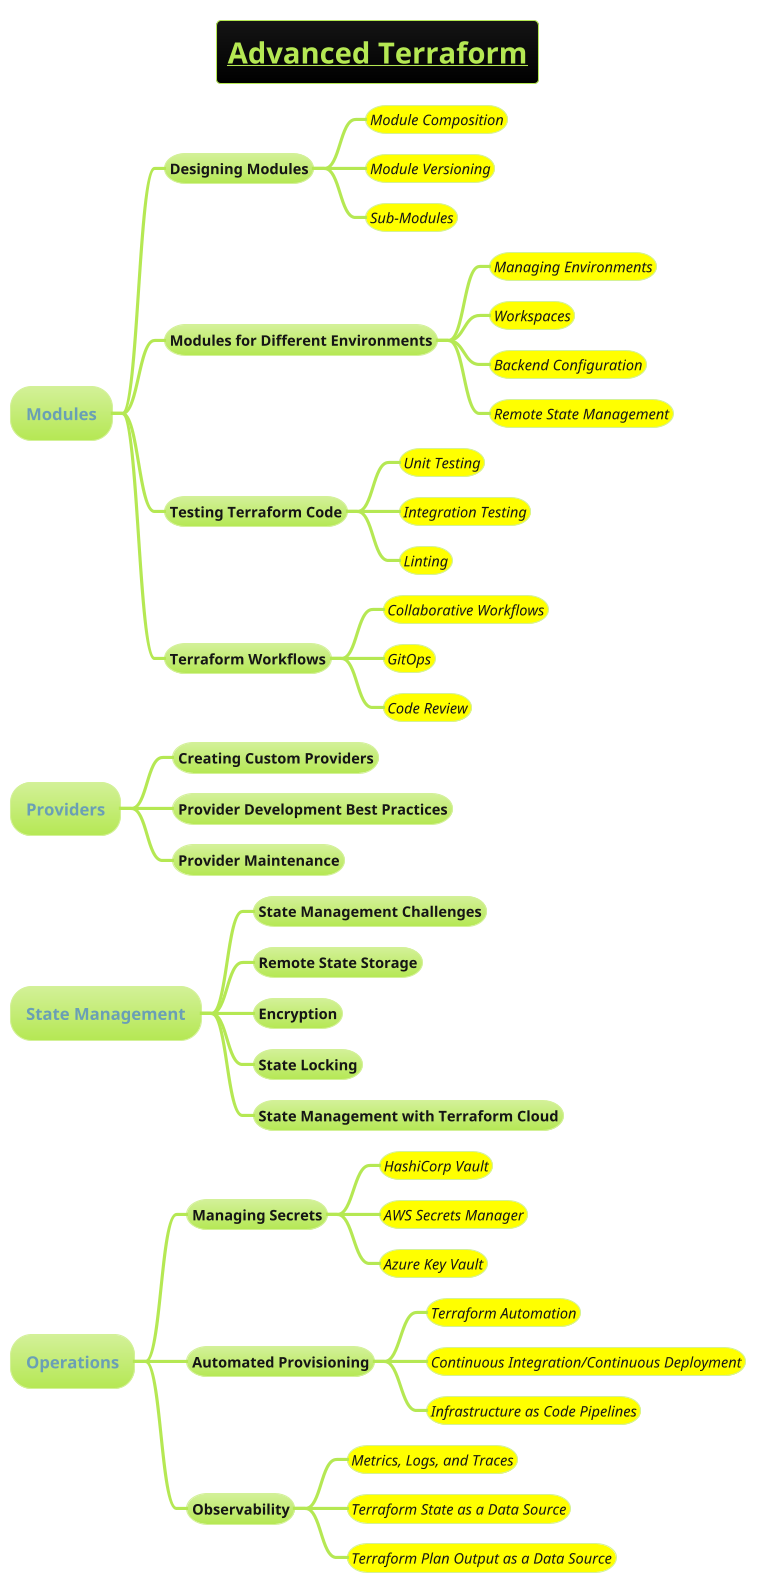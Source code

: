 @startmindmap
title =__Advanced Terraform__
!theme hacker

* Modules
** Designing Modules
***[#yellow] ====<size:14>Module Composition
***[#yellow] ====<size:14>Module Versioning
***[#yellow] ====<size:14>Sub-Modules
** Modules for Different Environments
***[#yellow] ====<size:14>Managing Environments
***[#yellow] ====<size:14>Workspaces
***[#yellow] ====<size:14>Backend Configuration
***[#yellow] ====<size:14>Remote State Management
** Testing Terraform Code
***[#yellow] ====<size:14>Unit Testing
***[#yellow] ====<size:14>Integration Testing
***[#yellow] ====<size:14>Linting
** Terraform Workflows
***[#yellow] ====<size:14>Collaborative Workflows
***[#yellow] ====<size:14>GitOps
***[#yellow] ====<size:14>Code Review
* Providers
** Creating Custom Providers
** Provider Development Best Practices
** Provider Maintenance
* State Management
** State Management Challenges
** Remote State Storage
** Encryption
** State Locking
** State Management with Terraform Cloud
* Operations
** Managing Secrets
***[#yellow] ====<size:14>HashiCorp Vault
***[#yellow] ====<size:14>AWS Secrets Manager
***[#yellow] ====<size:14>Azure Key Vault
** Automated Provisioning
***[#yellow] ====<size:14>Terraform Automation
***[#yellow] ====<size:14>Continuous Integration/Continuous Deployment
***[#yellow] ====<size:14>Infrastructure as Code Pipelines
** Observability
***[#yellow] ====<size:14>Metrics, Logs, and Traces
***[#yellow] ====<size:14>Terraform State as a Data Source
***[#yellow] ====<size:14>Terraform Plan Output as a Data Source

@endmindmap